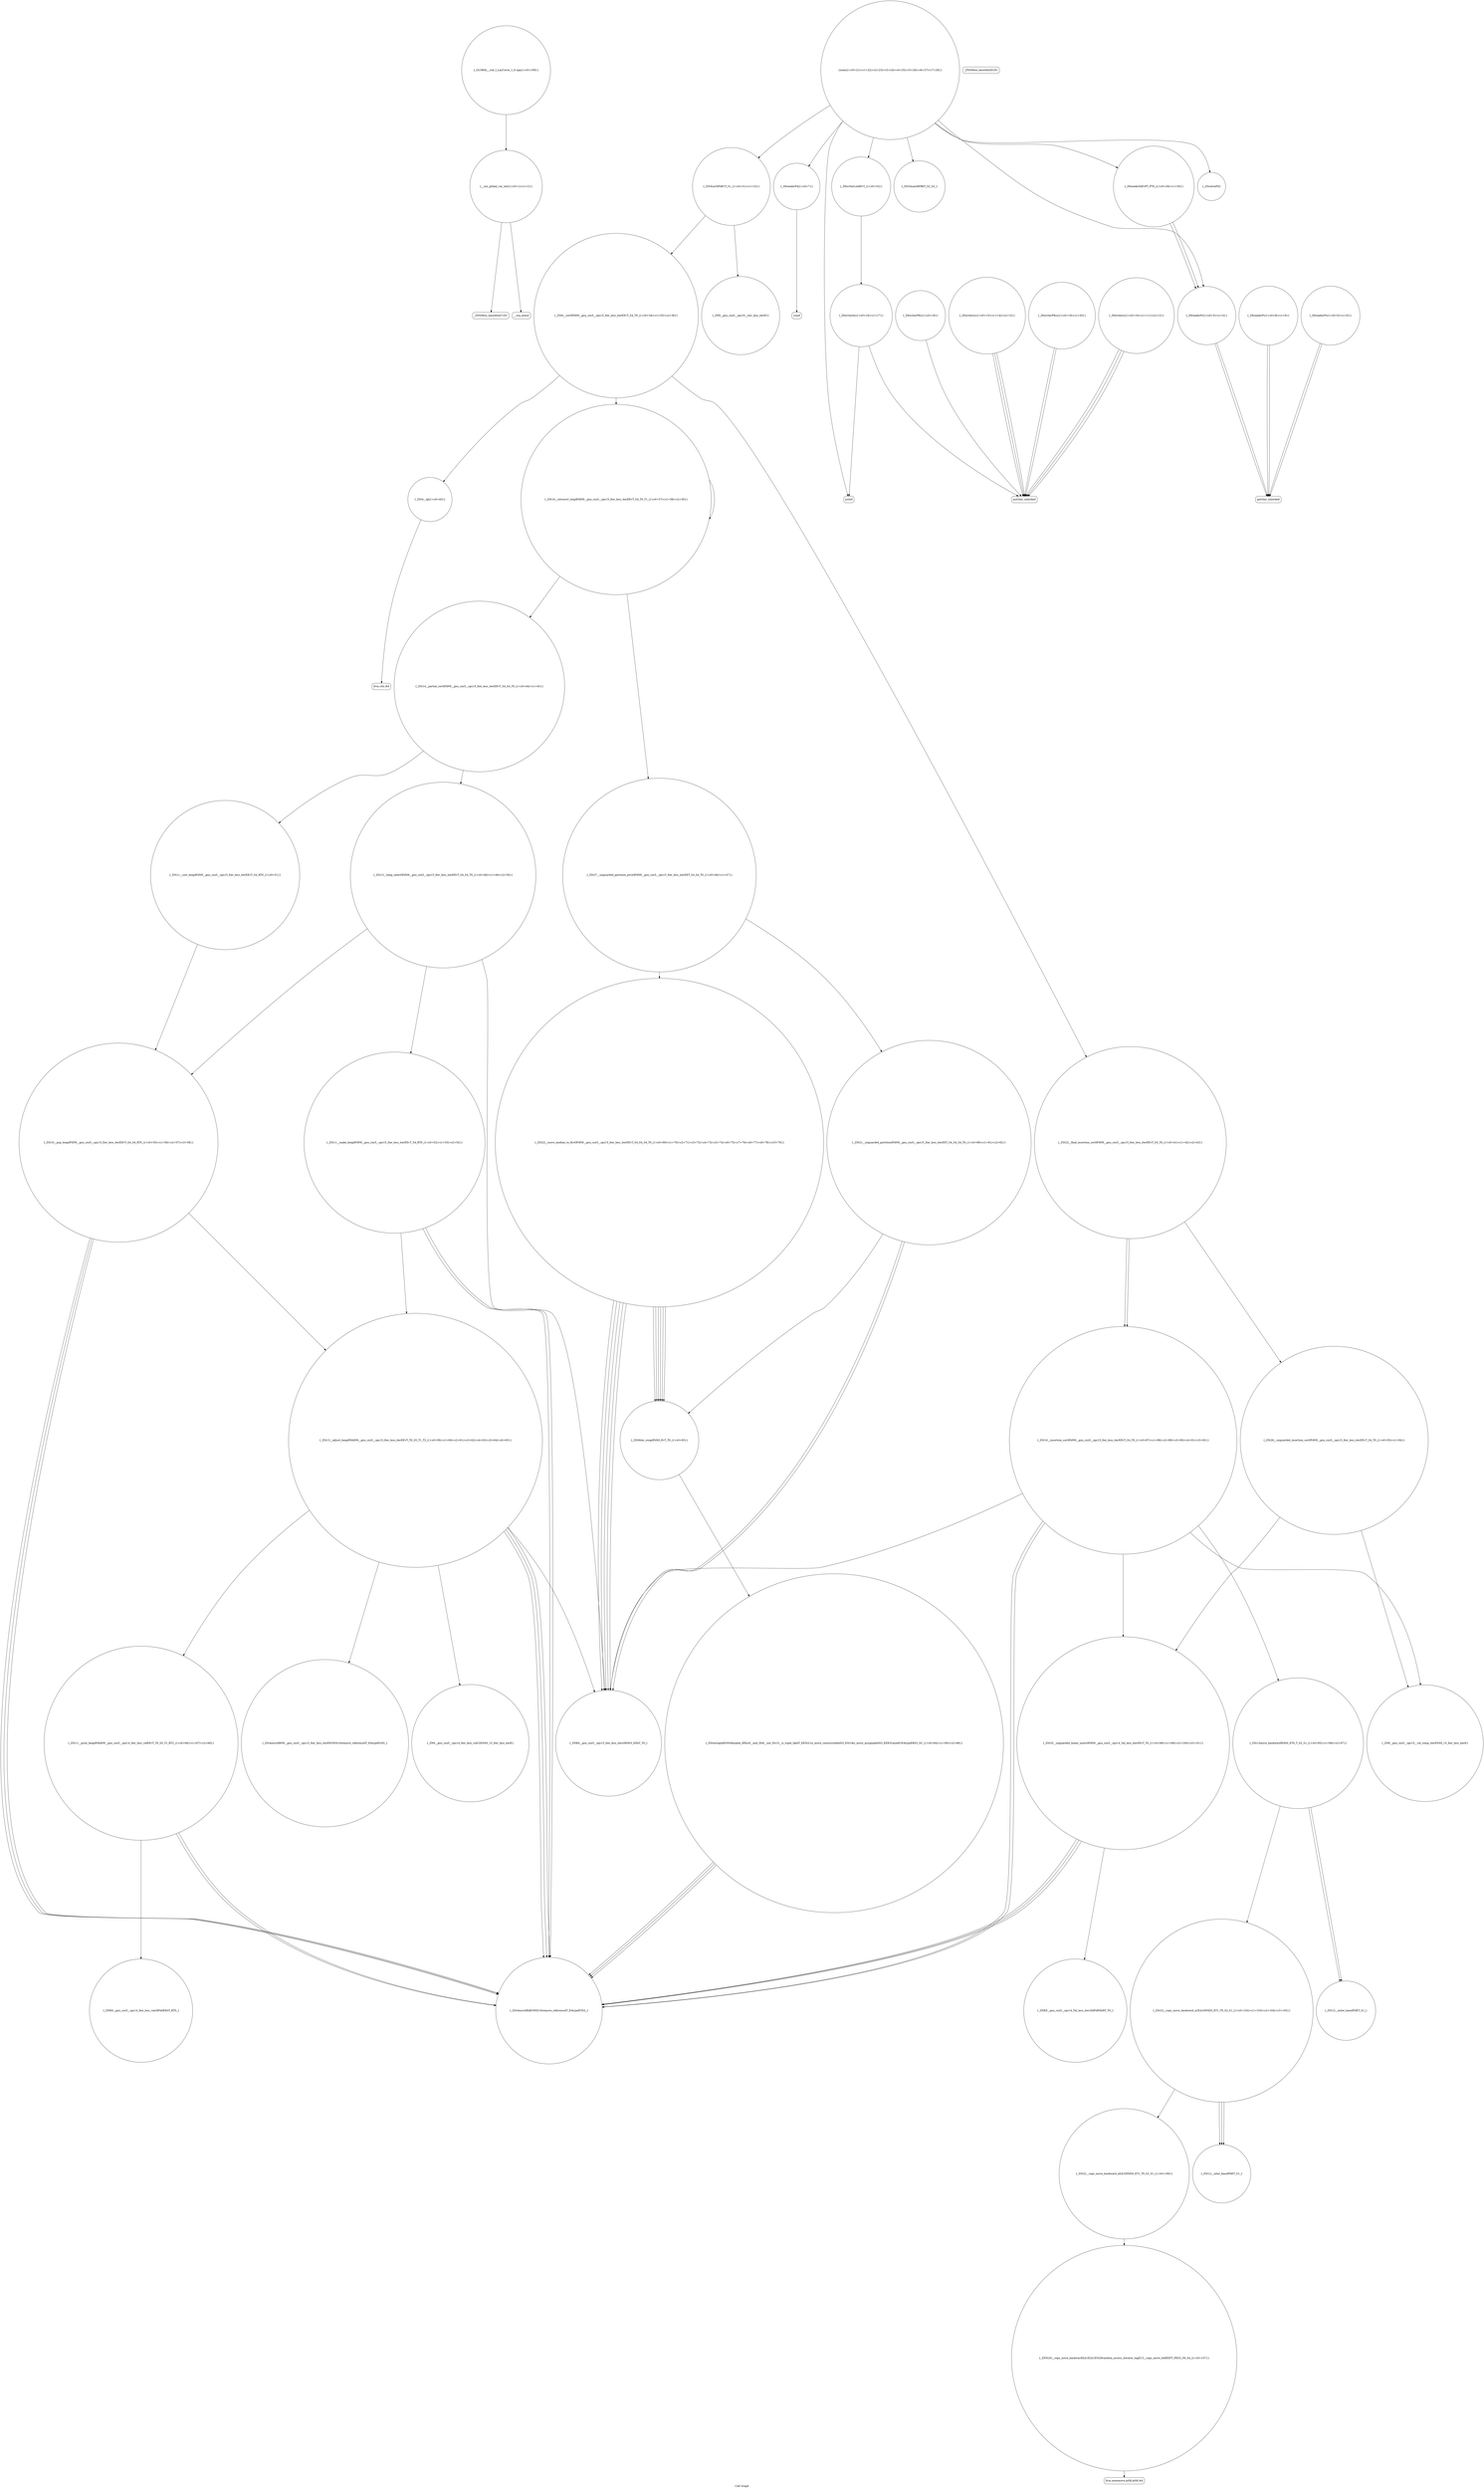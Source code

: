 digraph "Call Graph" {
	label="Call Graph";

	Node0x5615a09817d0 [shape=record,shape=circle,label="{__cxx_global_var_init|{<s0>1|<s1>2}}"];
	Node0x5615a09817d0:s0 -> Node0x5615a0981850[color=black];
	Node0x5615a09817d0:s1 -> Node0x5615a0981950[color=black];
	Node0x5615a0982e50 [shape=record,shape=Mrecord,label="{llvm.ctlz.i64}"];
	Node0x5615a0981b50 [shape=record,shape=circle,label="{_Z6readerPd|{<s0>7}}"];
	Node0x5615a0981b50:s0 -> Node0x5615a0981bd0[color=black];
	Node0x5615a09841f0 [shape=record,shape=circle,label="{_ZSt12__miter_baseIPdET_S1_}"];
	Node0x5615a0981ed0 [shape=record,shape=Mrecord,label="{printf}"];
	Node0x5615a0982250 [shape=record,shape=circle,label="{_ZSt3maxIdERKT_S2_S2_}"];
	Node0x5615a09825d0 [shape=record,shape=circle,label="{_ZSt14__partial_sortIPdN9__gnu_cxx5__ops15_Iter_less_iterEEvT_S4_S4_T0_|{<s0>44|<s1>45}}"];
	Node0x5615a09825d0:s0 -> Node0x5615a09826d0[color=black];
	Node0x5615a09825d0:s1 -> Node0x5615a0982750[color=black];
	Node0x5615a0982950 [shape=record,shape=circle,label="{_ZSt4moveIRdEONSt16remove_referenceIT_E4typeEOS2_}"];
	Node0x5615a0982cd0 [shape=record,shape=circle,label="{_ZSt21__unguarded_partitionIPdN9__gnu_cxx5__ops15_Iter_less_iterEET_S4_S4_S4_T0_|{<s0>80|<s1>81|<s2>82}}"];
	Node0x5615a0982cd0:s0 -> Node0x5615a0982850[color=black];
	Node0x5615a0982cd0:s1 -> Node0x5615a0982850[color=black];
	Node0x5615a0982cd0:s2 -> Node0x5615a0982d50[color=black];
	Node0x5615a09819d0 [shape=record,shape=circle,label="{_Z6readerPi|{<s0>3|<s1>4}}"];
	Node0x5615a09819d0:s0 -> Node0x5615a0981a50[color=black];
	Node0x5615a09819d0:s1 -> Node0x5615a0981a50[color=black];
	Node0x5615a0984070 [shape=record,shape=circle,label="{_ZSt25__unguarded_linear_insertIPdN9__gnu_cxx5__ops14_Val_less_iterEEvT_T0_|{<s0>98|<s1>99|<s2>100|<s3>101}}"];
	Node0x5615a0984070:s0 -> Node0x5615a0982950[color=black];
	Node0x5615a0984070:s1 -> Node0x5615a0984470[color=black];
	Node0x5615a0984070:s2 -> Node0x5615a0982950[color=black];
	Node0x5615a0984070:s3 -> Node0x5615a0982950[color=black];
	Node0x5615a0981d50 [shape=record,shape=Mrecord,label="{putchar_unlocked}"];
	Node0x5615a09843f0 [shape=record,shape=Mrecord,label="{llvm.memmove.p0i8.p0i8.i64}"];
	Node0x5615a09820d0 [shape=record,shape=circle,label="{main|{<s0>21|<s1>22|<s2>23|<s3>24|<s4>25|<s5>26|<s6>27|<s7>28}}"];
	Node0x5615a09820d0:s0 -> Node0x5615a09819d0[color=black];
	Node0x5615a09820d0:s1 -> Node0x5615a0981ed0[color=black];
	Node0x5615a09820d0:s2 -> Node0x5615a0982150[color=black];
	Node0x5615a09820d0:s3 -> Node0x5615a0981b50[color=black];
	Node0x5615a09820d0:s4 -> Node0x5615a09821d0[color=black];
	Node0x5615a09820d0:s5 -> Node0x5615a0982050[color=black];
	Node0x5615a09820d0:s6 -> Node0x5615a0982250[color=black];
	Node0x5615a09820d0:s7 -> Node0x5615a09822d0[color=black];
	Node0x5615a0982450 [shape=record,shape=circle,label="{_ZSt16__introsort_loopIPdlN9__gnu_cxx5__ops15_Iter_less_iterEEvT_S4_T0_T1_|{<s0>37|<s1>38|<s2>39}}"];
	Node0x5615a0982450:s0 -> Node0x5615a09825d0[color=black];
	Node0x5615a0982450:s1 -> Node0x5615a0982650[color=black];
	Node0x5615a0982450:s2 -> Node0x5615a0982450[color=black];
	Node0x5615a09827d0 [shape=record,shape=circle,label="{_ZSt11__make_heapIPdN9__gnu_cxx5__ops15_Iter_less_iterEEvT_S4_RT0_|{<s0>52|<s1>53|<s2>54}}"];
	Node0x5615a09827d0:s0 -> Node0x5615a0982950[color=black];
	Node0x5615a09827d0:s1 -> Node0x5615a0982950[color=black];
	Node0x5615a09827d0:s2 -> Node0x5615a09829d0[color=black];
	Node0x5615a0982b50 [shape=record,shape=circle,label="{_ZSt11__push_heapIPdldN9__gnu_cxx5__ops14_Iter_less_valEEvT_T0_S5_T1_RT2_|{<s0>66|<s1>67|<s2>68}}"];
	Node0x5615a0982b50:s0 -> Node0x5615a0982bd0[color=black];
	Node0x5615a0982b50:s1 -> Node0x5615a0982950[color=black];
	Node0x5615a0982b50:s2 -> Node0x5615a0982950[color=black];
	Node0x5615a0981850 [shape=record,shape=Mrecord,label="{_ZNSt8ios_base4InitC1Ev}"];
	Node0x5615a0982ed0 [shape=record,shape=circle,label="{_ZSt16__insertion_sortIPdN9__gnu_cxx5__ops15_Iter_less_iterEEvT_S4_T0_|{<s0>87|<s1>88|<s2>89|<s3>90|<s4>91|<s5>92}}"];
	Node0x5615a0982ed0:s0 -> Node0x5615a0982850[color=black];
	Node0x5615a0982ed0:s1 -> Node0x5615a0982950[color=black];
	Node0x5615a0982ed0:s2 -> Node0x5615a0983ff0[color=black];
	Node0x5615a0982ed0:s3 -> Node0x5615a0982950[color=black];
	Node0x5615a0982ed0:s4 -> Node0x5615a09840f0[color=black];
	Node0x5615a0982ed0:s5 -> Node0x5615a0984070[color=black];
	Node0x5615a0981bd0 [shape=record,shape=Mrecord,label="{scanf}"];
	Node0x5615a0984270 [shape=record,shape=circle,label="{_ZSt22__copy_move_backward_aILb1EPdS0_ET1_T0_S2_S1_|{<s0>106}}"];
	Node0x5615a0984270:s0 -> Node0x5615a0984370[color=black];
	Node0x5615a0981f50 [shape=record,shape=circle,label="{_Z6writerPKc|{<s0>18}}"];
	Node0x5615a0981f50:s0 -> Node0x5615a0981d50[color=black];
	Node0x5615a09822d0 [shape=record,shape=circle,label="{_Z8writerLnIdEvT_|{<s0>33}}"];
	Node0x5615a09822d0:s0 -> Node0x5615a0981e50[color=black];
	Node0x5615a0982650 [shape=record,shape=circle,label="{_ZSt27__unguarded_partition_pivotIPdN9__gnu_cxx5__ops15_Iter_less_iterEET_S4_S4_T0_|{<s0>46|<s1>47}}"];
	Node0x5615a0982650:s0 -> Node0x5615a0982c50[color=black];
	Node0x5615a0982650:s1 -> Node0x5615a0982cd0[color=black];
	Node0x5615a09829d0 [shape=record,shape=circle,label="{_ZSt13__adjust_heapIPdldN9__gnu_cxx5__ops15_Iter_less_iterEEvT_T0_S5_T1_T2_|{<s0>59|<s1>60|<s2>61|<s3>62|<s4>63|<s5>64|<s6>65}}"];
	Node0x5615a09829d0:s0 -> Node0x5615a0982850[color=black];
	Node0x5615a09829d0:s1 -> Node0x5615a0982950[color=black];
	Node0x5615a09829d0:s2 -> Node0x5615a0982950[color=black];
	Node0x5615a09829d0:s3 -> Node0x5615a0982a50[color=black];
	Node0x5615a09829d0:s4 -> Node0x5615a0982ad0[color=black];
	Node0x5615a09829d0:s5 -> Node0x5615a0982950[color=black];
	Node0x5615a09829d0:s6 -> Node0x5615a0982b50[color=black];
	Node0x5615a0982d50 [shape=record,shape=circle,label="{_ZSt9iter_swapIPdS0_EvT_T0_|{<s0>83}}"];
	Node0x5615a0982d50:s0 -> Node0x5615a0982dd0[color=black];
	Node0x5615a0981a50 [shape=record,shape=Mrecord,label="{getchar_unlocked}"];
	Node0x5615a09840f0 [shape=record,shape=circle,label="{_ZN9__gnu_cxx5__ops15__val_comp_iterENS0_15_Iter_less_iterE}"];
	Node0x5615a0981dd0 [shape=record,shape=circle,label="{_Z6writerxc|{<s0>13|<s1>14|<s2>15}}"];
	Node0x5615a0981dd0:s0 -> Node0x5615a0981d50[color=black];
	Node0x5615a0981dd0:s1 -> Node0x5615a0981d50[color=black];
	Node0x5615a0981dd0:s2 -> Node0x5615a0981d50[color=black];
	Node0x5615a0984470 [shape=record,shape=circle,label="{_ZNK9__gnu_cxx5__ops14_Val_less_iterclIdPdEEbRT_T0_}"];
	Node0x5615a0982150 [shape=record,shape=circle,label="{_Z6readerIiiEvPT_PT0_|{<s0>29|<s1>30}}"];
	Node0x5615a0982150:s0 -> Node0x5615a09819d0[color=black];
	Node0x5615a0982150:s1 -> Node0x5615a09819d0[color=black];
	Node0x5615a09824d0 [shape=record,shape=circle,label="{_ZSt4__lgl|{<s0>40}}"];
	Node0x5615a09824d0:s0 -> Node0x5615a0982e50[color=black];
	Node0x5615a0982850 [shape=record,shape=circle,label="{_ZNK9__gnu_cxx5__ops15_Iter_less_iterclIPdS3_EEbT_T0_}"];
	Node0x5615a0982bd0 [shape=record,shape=circle,label="{_ZNK9__gnu_cxx5__ops14_Iter_less_valclIPddEEbT_RT0_}"];
	Node0x5615a09818d0 [shape=record,shape=Mrecord,label="{_ZNSt8ios_base4InitD1Ev}"];
	Node0x5615a0982f50 [shape=record,shape=circle,label="{_ZSt26__unguarded_insertion_sortIPdN9__gnu_cxx5__ops15_Iter_less_iterEEvT_S4_T0_|{<s0>93|<s1>94}}"];
	Node0x5615a0982f50:s0 -> Node0x5615a09840f0[color=black];
	Node0x5615a0982f50:s1 -> Node0x5615a0984070[color=black];
	Node0x5615a0981c50 [shape=record,shape=circle,label="{_Z6readerPc|{<s0>8|<s1>9}}"];
	Node0x5615a0981c50:s0 -> Node0x5615a0981a50[color=black];
	Node0x5615a0981c50:s1 -> Node0x5615a0981a50[color=black];
	Node0x5615a09842f0 [shape=record,shape=circle,label="{_ZSt12__niter_baseIPdET_S1_}"];
	Node0x5615a0981fd0 [shape=record,shape=circle,label="{_Z6writerPKcc|{<s0>19|<s1>20}}"];
	Node0x5615a0981fd0:s0 -> Node0x5615a0981d50[color=black];
	Node0x5615a0981fd0:s1 -> Node0x5615a0981d50[color=black];
	Node0x5615a0982350 [shape=record,shape=circle,label="{_ZSt6__sortIPdN9__gnu_cxx5__ops15_Iter_less_iterEEvT_S4_T0_|{<s0>34|<s1>35|<s2>36}}"];
	Node0x5615a0982350:s0 -> Node0x5615a09824d0[color=black];
	Node0x5615a0982350:s1 -> Node0x5615a0982450[color=black];
	Node0x5615a0982350:s2 -> Node0x5615a0982550[color=black];
	Node0x5615a09826d0 [shape=record,shape=circle,label="{_ZSt13__heap_selectIPdN9__gnu_cxx5__ops15_Iter_less_iterEEvT_S4_S4_T0_|{<s0>48|<s1>49|<s2>50}}"];
	Node0x5615a09826d0:s0 -> Node0x5615a09827d0[color=black];
	Node0x5615a09826d0:s1 -> Node0x5615a0982850[color=black];
	Node0x5615a09826d0:s2 -> Node0x5615a09828d0[color=black];
	Node0x5615a0982a50 [shape=record,shape=circle,label="{_ZSt4moveIRN9__gnu_cxx5__ops15_Iter_less_iterEEONSt16remove_referenceIT_E4typeEOS5_}"];
	Node0x5615a0982dd0 [shape=record,shape=circle,label="{_ZSt4swapIdENSt9enable_ifIXsr6__and_ISt6__not_ISt15__is_tuple_likeIT_EESt21is_move_constructibleIS3_ESt18is_move_assignableIS3_EEE5valueEvE4typeERS3_SC_|{<s0>84|<s1>85|<s2>86}}"];
	Node0x5615a0982dd0:s0 -> Node0x5615a0982950[color=black];
	Node0x5615a0982dd0:s1 -> Node0x5615a0982950[color=black];
	Node0x5615a0982dd0:s2 -> Node0x5615a0982950[color=black];
	Node0x5615a0981ad0 [shape=record,shape=circle,label="{_Z6readerPx|{<s0>5|<s1>6}}"];
	Node0x5615a0981ad0:s0 -> Node0x5615a0981a50[color=black];
	Node0x5615a0981ad0:s1 -> Node0x5615a0981a50[color=black];
	Node0x5615a0984170 [shape=record,shape=circle,label="{_ZSt23__copy_move_backward_a2ILb1EPdS0_ET1_T0_S2_S1_|{<s0>102|<s1>103|<s2>104|<s3>105}}"];
	Node0x5615a0984170:s0 -> Node0x5615a09842f0[color=black];
	Node0x5615a0984170:s1 -> Node0x5615a09842f0[color=black];
	Node0x5615a0984170:s2 -> Node0x5615a09842f0[color=black];
	Node0x5615a0984170:s3 -> Node0x5615a0984270[color=black];
	Node0x5615a0981e50 [shape=record,shape=circle,label="{_Z6writerdc|{<s0>16|<s1>17}}"];
	Node0x5615a0981e50:s0 -> Node0x5615a0981ed0[color=black];
	Node0x5615a0981e50:s1 -> Node0x5615a0981d50[color=black];
	Node0x5615a09844f0 [shape=record,shape=circle,label="{_GLOBAL__sub_I_LayCurse_1_0.cpp|{<s0>108}}"];
	Node0x5615a09844f0:s0 -> Node0x5615a09817d0[color=black];
	Node0x5615a09821d0 [shape=record,shape=circle,label="{_ZSt4sortIPdEvT_S1_|{<s0>31|<s1>32}}"];
	Node0x5615a09821d0:s0 -> Node0x5615a09823d0[color=black];
	Node0x5615a09821d0:s1 -> Node0x5615a0982350[color=black];
	Node0x5615a0982550 [shape=record,shape=circle,label="{_ZSt22__final_insertion_sortIPdN9__gnu_cxx5__ops15_Iter_less_iterEEvT_S4_T0_|{<s0>41|<s1>42|<s2>43}}"];
	Node0x5615a0982550:s0 -> Node0x5615a0982ed0[color=black];
	Node0x5615a0982550:s1 -> Node0x5615a0982f50[color=black];
	Node0x5615a0982550:s2 -> Node0x5615a0982ed0[color=black];
	Node0x5615a09828d0 [shape=record,shape=circle,label="{_ZSt10__pop_heapIPdN9__gnu_cxx5__ops15_Iter_less_iterEEvT_S4_S4_RT0_|{<s0>55|<s1>56|<s2>57|<s3>58}}"];
	Node0x5615a09828d0:s0 -> Node0x5615a0982950[color=black];
	Node0x5615a09828d0:s1 -> Node0x5615a0982950[color=black];
	Node0x5615a09828d0:s2 -> Node0x5615a0982950[color=black];
	Node0x5615a09828d0:s3 -> Node0x5615a09829d0[color=black];
	Node0x5615a0982c50 [shape=record,shape=circle,label="{_ZSt22__move_median_to_firstIPdN9__gnu_cxx5__ops15_Iter_less_iterEEvT_S4_S4_S4_T0_|{<s0>69|<s1>70|<s2>71|<s3>72|<s4>73|<s5>74|<s6>75|<s7>76|<s8>77|<s9>78|<s10>79}}"];
	Node0x5615a0982c50:s0 -> Node0x5615a0982850[color=black];
	Node0x5615a0982c50:s1 -> Node0x5615a0982850[color=black];
	Node0x5615a0982c50:s2 -> Node0x5615a0982d50[color=black];
	Node0x5615a0982c50:s3 -> Node0x5615a0982850[color=black];
	Node0x5615a0982c50:s4 -> Node0x5615a0982d50[color=black];
	Node0x5615a0982c50:s5 -> Node0x5615a0982d50[color=black];
	Node0x5615a0982c50:s6 -> Node0x5615a0982850[color=black];
	Node0x5615a0982c50:s7 -> Node0x5615a0982d50[color=black];
	Node0x5615a0982c50:s8 -> Node0x5615a0982850[color=black];
	Node0x5615a0982c50:s9 -> Node0x5615a0982d50[color=black];
	Node0x5615a0982c50:s10 -> Node0x5615a0982d50[color=black];
	Node0x5615a0981950 [shape=record,shape=Mrecord,label="{__cxa_atexit}"];
	Node0x5615a0983ff0 [shape=record,shape=circle,label="{_ZSt13move_backwardIPdS0_ET0_T_S2_S1_|{<s0>95|<s1>96|<s2>97}}"];
	Node0x5615a0983ff0:s0 -> Node0x5615a09841f0[color=black];
	Node0x5615a0983ff0:s1 -> Node0x5615a09841f0[color=black];
	Node0x5615a0983ff0:s2 -> Node0x5615a0984170[color=black];
	Node0x5615a0981cd0 [shape=record,shape=circle,label="{_Z6writeric|{<s0>10|<s1>11|<s2>12}}"];
	Node0x5615a0981cd0:s0 -> Node0x5615a0981d50[color=black];
	Node0x5615a0981cd0:s1 -> Node0x5615a0981d50[color=black];
	Node0x5615a0981cd0:s2 -> Node0x5615a0981d50[color=black];
	Node0x5615a0984370 [shape=record,shape=circle,label="{_ZNSt20__copy_move_backwardILb1ELb1ESt26random_access_iterator_tagE13__copy_move_bIdEEPT_PKS3_S6_S4_|{<s0>107}}"];
	Node0x5615a0984370:s0 -> Node0x5615a09843f0[color=black];
	Node0x5615a0982050 [shape=record,shape=circle,label="{_Z5solveiPd}"];
	Node0x5615a09823d0 [shape=record,shape=circle,label="{_ZN9__gnu_cxx5__ops16__iter_less_iterEv}"];
	Node0x5615a0982750 [shape=record,shape=circle,label="{_ZSt11__sort_heapIPdN9__gnu_cxx5__ops15_Iter_less_iterEEvT_S4_RT0_|{<s0>51}}"];
	Node0x5615a0982750:s0 -> Node0x5615a09828d0[color=black];
	Node0x5615a0982ad0 [shape=record,shape=circle,label="{_ZN9__gnu_cxx5__ops14_Iter_less_valC2ENS0_15_Iter_less_iterE}"];
}
